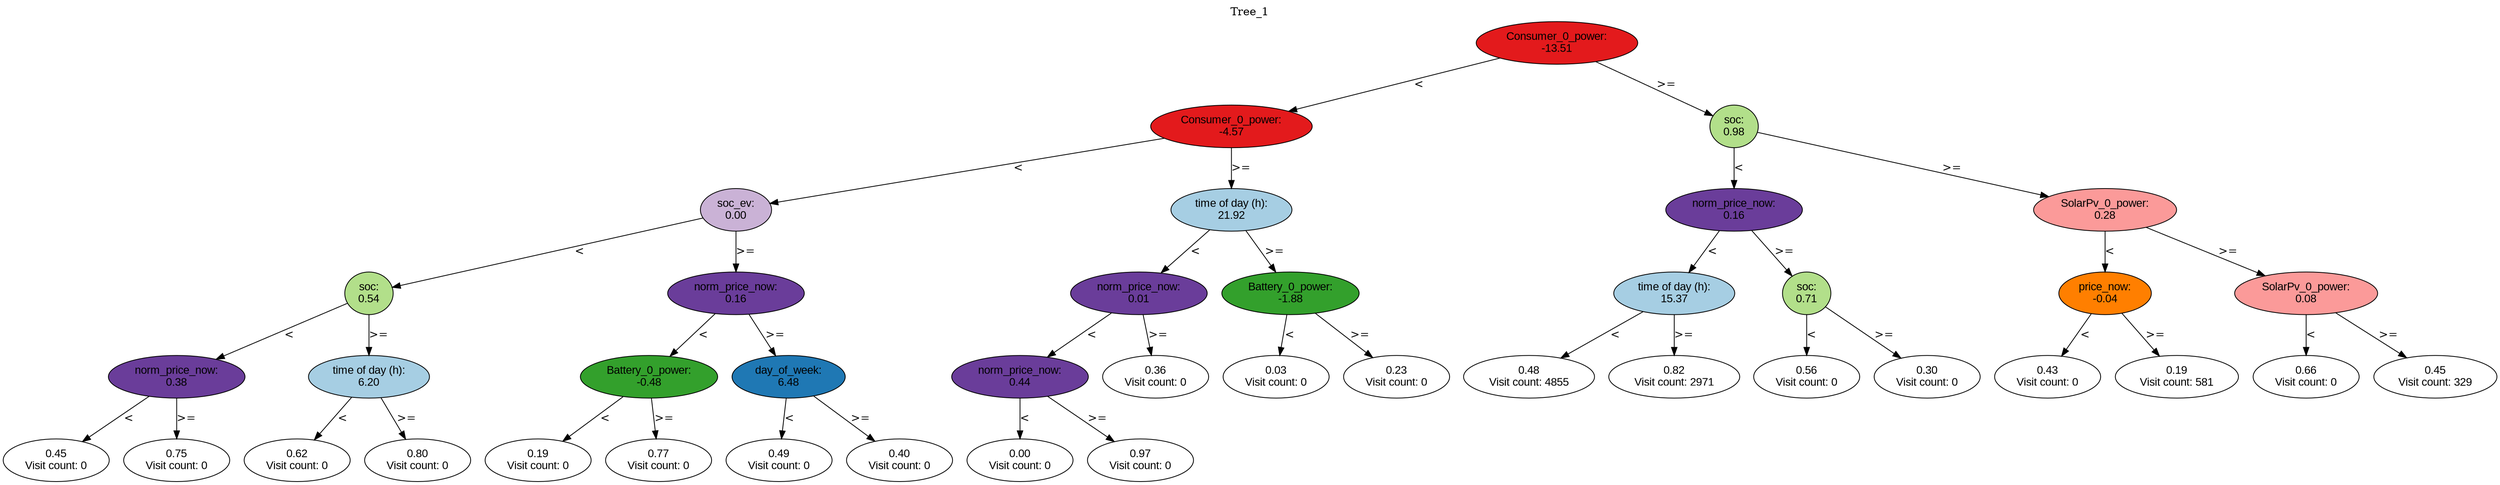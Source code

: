 digraph BST {
    node [fontname="Arial" style=filled colorscheme=paired12];
    0 [ label = "Consumer_0_power:
-13.51" fillcolor=6];
    1 [ label = "Consumer_0_power:
-4.57" fillcolor=6];
    2 [ label = "soc_ev:
0.00" fillcolor=9];
    3 [ label = "soc:
0.54" fillcolor=3];
    4 [ label = "norm_price_now:
0.38" fillcolor=10];
    5 [ label = "0.45
Visit count: 0" fillcolor=white];
    6 [ label = "0.75
Visit count: 0" fillcolor=white];
    7 [ label = "time of day (h):
6.20" fillcolor=1];
    8 [ label = "0.62
Visit count: 0" fillcolor=white];
    9 [ label = "0.80
Visit count: 0" fillcolor=white];
    10 [ label = "norm_price_now:
0.16" fillcolor=10];
    11 [ label = "Battery_0_power:
-0.48" fillcolor=4];
    12 [ label = "0.19
Visit count: 0" fillcolor=white];
    13 [ label = "0.77
Visit count: 0" fillcolor=white];
    14 [ label = "day_of_week:
6.48" fillcolor=2];
    15 [ label = "0.49
Visit count: 0" fillcolor=white];
    16 [ label = "0.40
Visit count: 0" fillcolor=white];
    17 [ label = "time of day (h):
21.92" fillcolor=1];
    18 [ label = "norm_price_now:
0.01" fillcolor=10];
    19 [ label = "norm_price_now:
0.44" fillcolor=10];
    20 [ label = "0.00
Visit count: 0" fillcolor=white];
    21 [ label = "0.97
Visit count: 0" fillcolor=white];
    22 [ label = "0.36
Visit count: 0" fillcolor=white];
    23 [ label = "Battery_0_power:
-1.88" fillcolor=4];
    24 [ label = "0.03
Visit count: 0" fillcolor=white];
    25 [ label = "0.23
Visit count: 0" fillcolor=white];
    26 [ label = "soc:
0.98" fillcolor=3];
    27 [ label = "norm_price_now:
0.16" fillcolor=10];
    28 [ label = "time of day (h):
15.37" fillcolor=1];
    29 [ label = "0.48
Visit count: 4855" fillcolor=white];
    30 [ label = "0.82
Visit count: 2971" fillcolor=white];
    31 [ label = "soc:
0.71" fillcolor=3];
    32 [ label = "0.56
Visit count: 0" fillcolor=white];
    33 [ label = "0.30
Visit count: 0" fillcolor=white];
    34 [ label = "SolarPv_0_power:
0.28" fillcolor=5];
    35 [ label = "price_now:
-0.04" fillcolor=8];
    36 [ label = "0.43
Visit count: 0" fillcolor=white];
    37 [ label = "0.19
Visit count: 581" fillcolor=white];
    38 [ label = "SolarPv_0_power:
0.08" fillcolor=5];
    39 [ label = "0.66
Visit count: 0" fillcolor=white];
    40 [ label = "0.45
Visit count: 329" fillcolor=white];

    0  -> 1[ label = "<"];
    0  -> 26[ label = ">="];
    1  -> 2[ label = "<"];
    1  -> 17[ label = ">="];
    2  -> 3[ label = "<"];
    2  -> 10[ label = ">="];
    3  -> 4[ label = "<"];
    3  -> 7[ label = ">="];
    4  -> 5[ label = "<"];
    4  -> 6[ label = ">="];
    7  -> 8[ label = "<"];
    7  -> 9[ label = ">="];
    10  -> 11[ label = "<"];
    10  -> 14[ label = ">="];
    11  -> 12[ label = "<"];
    11  -> 13[ label = ">="];
    14  -> 15[ label = "<"];
    14  -> 16[ label = ">="];
    17  -> 18[ label = "<"];
    17  -> 23[ label = ">="];
    18  -> 19[ label = "<"];
    18  -> 22[ label = ">="];
    19  -> 20[ label = "<"];
    19  -> 21[ label = ">="];
    23  -> 24[ label = "<"];
    23  -> 25[ label = ">="];
    26  -> 27[ label = "<"];
    26  -> 34[ label = ">="];
    27  -> 28[ label = "<"];
    27  -> 31[ label = ">="];
    28  -> 29[ label = "<"];
    28  -> 30[ label = ">="];
    31  -> 32[ label = "<"];
    31  -> 33[ label = ">="];
    34  -> 35[ label = "<"];
    34  -> 38[ label = ">="];
    35  -> 36[ label = "<"];
    35  -> 37[ label = ">="];
    38  -> 39[ label = "<"];
    38  -> 40[ label = ">="];

    labelloc="t";
    label="Tree_1";
}